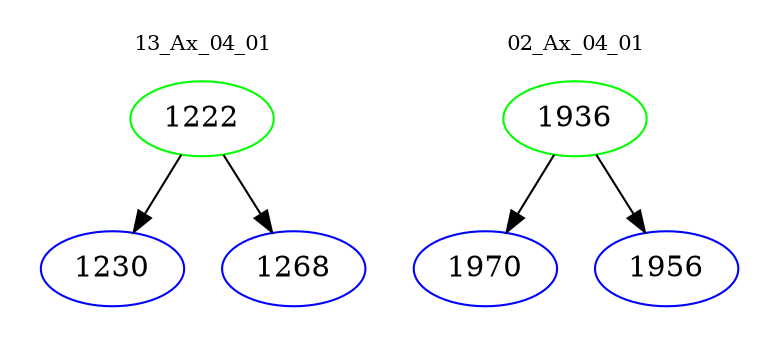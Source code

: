 digraph{
subgraph cluster_0 {
color = white
label = "13_Ax_04_01";
fontsize=10;
T0_1222 [label="1222", color="green"]
T0_1222 -> T0_1230 [color="black"]
T0_1230 [label="1230", color="blue"]
T0_1222 -> T0_1268 [color="black"]
T0_1268 [label="1268", color="blue"]
}
subgraph cluster_1 {
color = white
label = "02_Ax_04_01";
fontsize=10;
T1_1936 [label="1936", color="green"]
T1_1936 -> T1_1970 [color="black"]
T1_1970 [label="1970", color="blue"]
T1_1936 -> T1_1956 [color="black"]
T1_1956 [label="1956", color="blue"]
}
}
